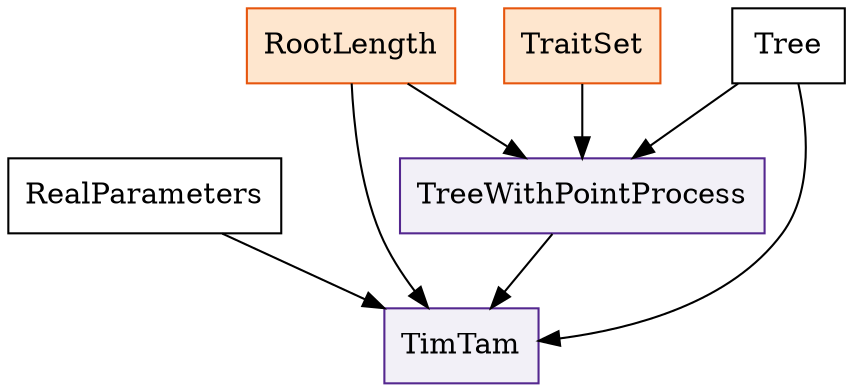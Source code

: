 digraph G {
  TimTam [shape=box,
          style=filled,
          color="#54278f",
          fillcolor="#f2f0f7"];
  RealParameters [shape=box];
  TreeWithPointProcess [shape=box,
                        style=filled,
                        color="#54278f",
                        fillcolor="#f2f0f7"];
  TraitSet [shape=box,
            style=filled,
            color="#e6550d",
            fillcolor="#fee6ce"];
  RootLength [shape=box,
              style=filled,
              color="#e6550d",
              fillcolor="#fee6ce"];
  Tree [shape=box];

  RootLength -> TimTam;
  RootLength -> TreeWithPointProcess;
  TraitSet -> TreeWithPointProcess;
  TreeWithPointProcess -> TimTam;
  RealParameters -> TimTam;
  Tree -> TreeWithPointProcess;
  Tree -> TimTam;
}
